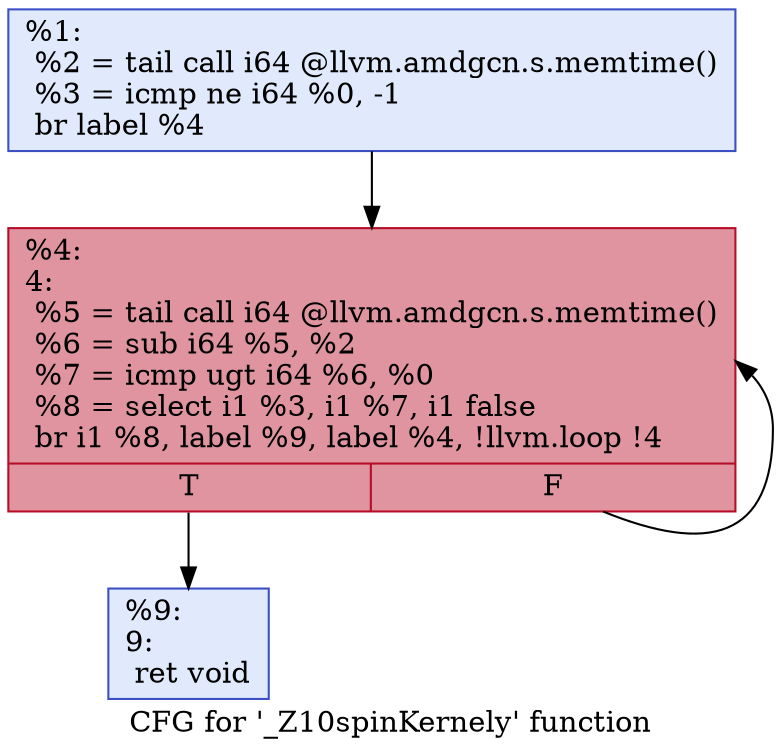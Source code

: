 digraph "CFG for '_Z10spinKernely' function" {
	label="CFG for '_Z10spinKernely' function";

	Node0x5a633a0 [shape=record,color="#3d50c3ff", style=filled, fillcolor="#b9d0f970",label="{%1:\l  %2 = tail call i64 @llvm.amdgcn.s.memtime()\l  %3 = icmp ne i64 %0, -1\l  br label %4\l}"];
	Node0x5a633a0 -> Node0x5a63cb0;
	Node0x5a63cb0 [shape=record,color="#b70d28ff", style=filled, fillcolor="#b70d2870",label="{%4:\l4:                                                \l  %5 = tail call i64 @llvm.amdgcn.s.memtime()\l  %6 = sub i64 %5, %2\l  %7 = icmp ugt i64 %6, %0\l  %8 = select i1 %3, i1 %7, i1 false\l  br i1 %8, label %9, label %4, !llvm.loop !4\l|{<s0>T|<s1>F}}"];
	Node0x5a63cb0:s0 -> Node0x5a63db0;
	Node0x5a63cb0:s1 -> Node0x5a63cb0;
	Node0x5a63db0 [shape=record,color="#3d50c3ff", style=filled, fillcolor="#b9d0f970",label="{%9:\l9:                                                \l  ret void\l}"];
}
